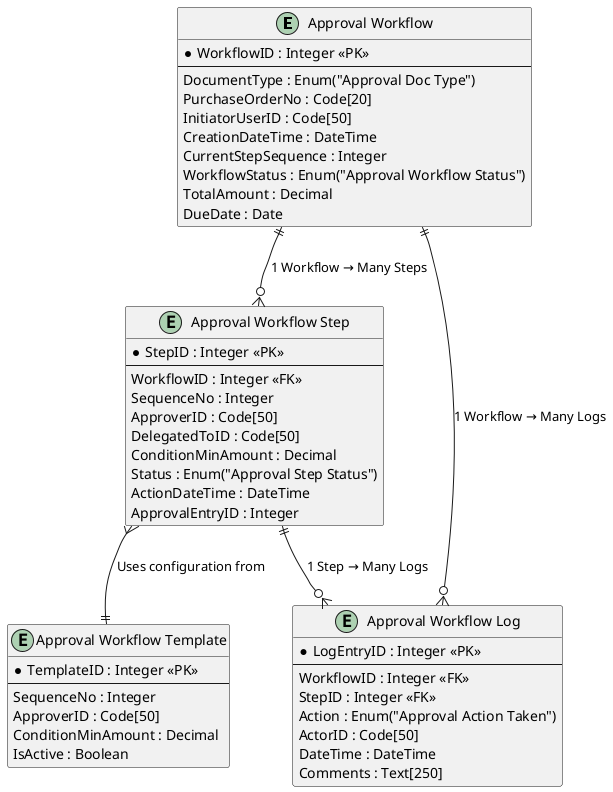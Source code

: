 @startuml ApprovalWorkflowTables

entity "Approval Workflow" as Workflow {
  * WorkflowID : Integer <<PK>>
  --
  DocumentType : Enum("Approval Doc Type")
  PurchaseOrderNo : Code[20]
  InitiatorUserID : Code[50]
  CreationDateTime : DateTime
  CurrentStepSequence : Integer
  WorkflowStatus : Enum("Approval Workflow Status")
  TotalAmount : Decimal
  DueDate : Date
}

entity "Approval Workflow Step" as Step {
  * StepID : Integer <<PK>>
  --
  WorkflowID : Integer <<FK>>
  SequenceNo : Integer
  ApproverID : Code[50]
  DelegatedToID : Code[50]
  ConditionMinAmount : Decimal
  Status : Enum("Approval Step Status")
  ActionDateTime : DateTime
  ApprovalEntryID : Integer
}

entity "Approval Workflow Log" as Log {
  * LogEntryID : Integer <<PK>>
  --
  WorkflowID : Integer <<FK>>
  StepID : Integer <<FK>>
  Action : Enum("Approval Action Taken")
  ActorID : Code[50]
  DateTime : DateTime
  Comments : Text[250]
}

entity "Approval Workflow Template" as Template {
  * TemplateID : Integer <<PK>>
  --
  SequenceNo : Integer
  ApproverID : Code[50]
  ConditionMinAmount : Decimal
  IsActive : Boolean
}

Workflow ||--o{ Step     : "1 Workflow → Many Steps"
Workflow ||--o{ Log      : "1 Workflow → Many Logs"
Step     ||--o{ Log      : "1 Step → Many Logs"
Step     }--|| Template  : "Uses configuration from"

@enduml
